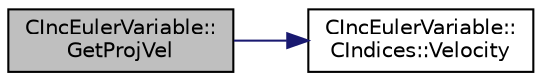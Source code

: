 digraph "CIncEulerVariable::GetProjVel"
{
 // LATEX_PDF_SIZE
  edge [fontname="Helvetica",fontsize="10",labelfontname="Helvetica",labelfontsize="10"];
  node [fontname="Helvetica",fontsize="10",shape=record];
  rankdir="LR";
  Node1 [label="CIncEulerVariable::\lGetProjVel",height=0.2,width=0.4,color="black", fillcolor="grey75", style="filled", fontcolor="black",tooltip="Get the projected velocity in a unitary vector direction (compressible solver)."];
  Node1 -> Node2 [color="midnightblue",fontsize="10",style="solid",fontname="Helvetica"];
  Node2 [label="CIncEulerVariable::\lCIndices::Velocity",height=0.2,width=0.4,color="black", fillcolor="white", style="filled",URL="$structCIncEulerVariable_1_1CIndices.html#a7647384f74834ba66cdeb1e4a54853da",tooltip=" "];
}
